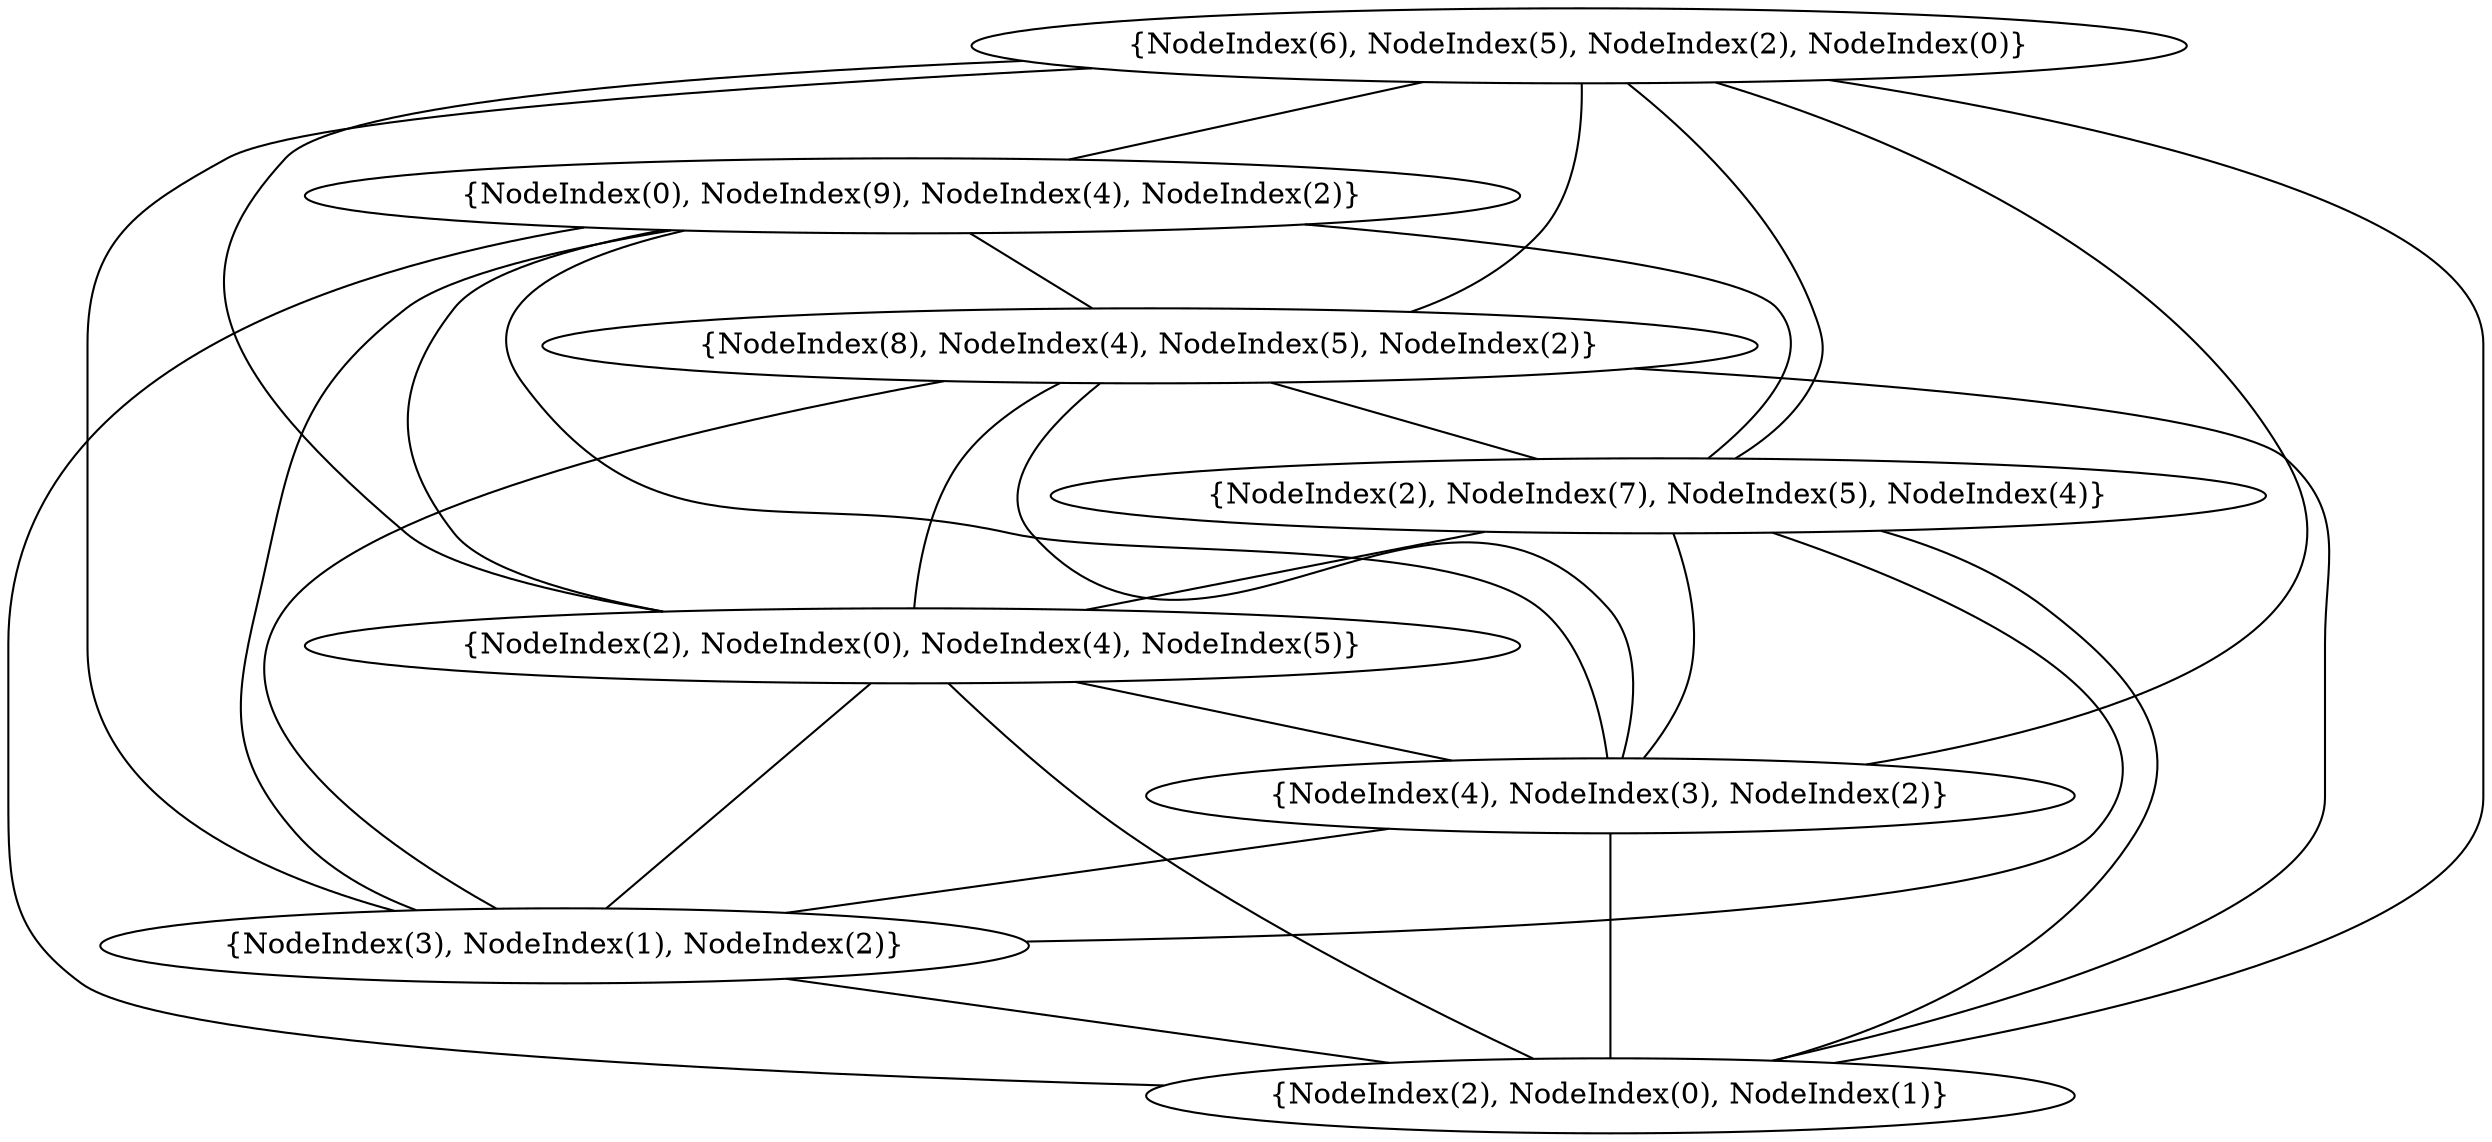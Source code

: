 graph {
    0 [ label = "{NodeIndex(2), NodeIndex(0), NodeIndex(1)}" ]
    1 [ label = "{NodeIndex(3), NodeIndex(1), NodeIndex(2)}" ]
    2 [ label = "{NodeIndex(4), NodeIndex(3), NodeIndex(2)}" ]
    3 [ label = "{NodeIndex(2), NodeIndex(0), NodeIndex(4), NodeIndex(5)}" ]
    4 [ label = "{NodeIndex(2), NodeIndex(7), NodeIndex(5), NodeIndex(4)}" ]
    5 [ label = "{NodeIndex(8), NodeIndex(4), NodeIndex(5), NodeIndex(2)}" ]
    6 [ label = "{NodeIndex(0), NodeIndex(9), NodeIndex(4), NodeIndex(2)}" ]
    7 [ label = "{NodeIndex(6), NodeIndex(5), NodeIndex(2), NodeIndex(0)}" ]
    1 -- 0 [ ]
    2 -- 0 [ ]
    2 -- 1 [ ]
    3 -- 0 [ ]
    3 -- 1 [ ]
    3 -- 2 [ ]
    4 -- 0 [ ]
    4 -- 1 [ ]
    4 -- 2 [ ]
    4 -- 3 [ ]
    5 -- 0 [ ]
    5 -- 1 [ ]
    5 -- 2 [ ]
    5 -- 3 [ ]
    5 -- 4 [ ]
    6 -- 0 [ ]
    6 -- 1 [ ]
    6 -- 2 [ ]
    6 -- 3 [ ]
    6 -- 4 [ ]
    6 -- 5 [ ]
    7 -- 0 [ ]
    7 -- 1 [ ]
    7 -- 2 [ ]
    7 -- 3 [ ]
    7 -- 4 [ ]
    7 -- 5 [ ]
    7 -- 6 [ ]
}
